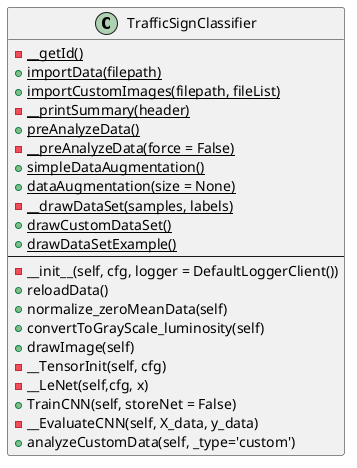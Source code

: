 @startuml
class TrafficSignClassifier{
-{static}__getId()
+{static}importData(filepath)
+{static}importCustomImages(filepath, fileList)
-{static}__printSummary(header)
+{static}preAnalyzeData()
-{static}__preAnalyzeData(force = False)
+{static}simpleDataAugmentation()
+{static}dataAugmentation(size = None)
-{static}__drawDataSet(samples, labels)
+{static}drawCustomDataSet()
+{static}drawDataSetExample()
--
-__init__(self, cfg, logger = DefaultLoggerClient())
+reloadData()
+normalize_zeroMeanData(self)
+convertToGrayScale_luminosity(self)
+drawImage(self)
-__TensorInit(self, cfg)
-__LeNet(self,cfg, x)
+TrainCNN(self, storeNet = False)
-__EvaluateCNN(self, X_data, y_data)
+analyzeCustomData(self, _type='custom')
}

@enduml
